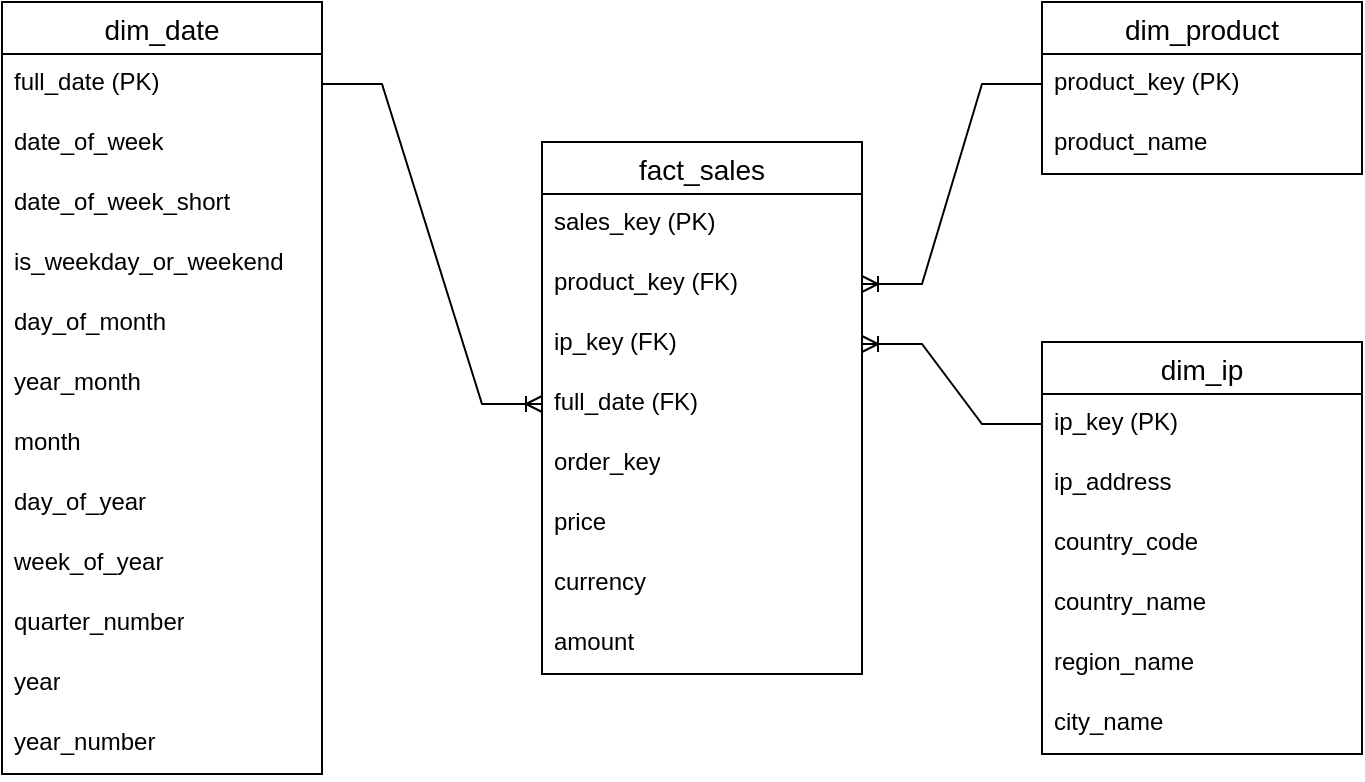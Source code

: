 <mxfile version="27.0.9">
  <diagram name="Page-1" id="9f46799a-70d6-7492-0946-bef42562c5a5">
    <mxGraphModel dx="1240" dy="676" grid="1" gridSize="10" guides="1" tooltips="1" connect="1" arrows="1" fold="1" page="1" pageScale="1" pageWidth="1100" pageHeight="850" background="none" math="0" shadow="0">
      <root>
        <mxCell id="0" />
        <mxCell id="1" parent="0" />
        <mxCell id="4QgE-ndTEeRmxiNC4HB9-34" value="fact_sales" style="swimlane;fontStyle=0;childLayout=stackLayout;horizontal=1;startSize=26;horizontalStack=0;resizeParent=1;resizeParentMax=0;resizeLast=0;collapsible=1;marginBottom=0;align=center;fontSize=14;" parent="1" vertex="1">
          <mxGeometry x="490" y="220" width="160" height="266" as="geometry" />
        </mxCell>
        <mxCell id="YBQZn7g-WcM5CP47WunG-2" value="sales_key (PK)" style="text;strokeColor=none;fillColor=none;spacingLeft=4;spacingRight=4;overflow=hidden;rotatable=0;points=[[0,0.5],[1,0.5]];portConstraint=eastwest;fontSize=12;whiteSpace=wrap;html=1;" vertex="1" parent="4QgE-ndTEeRmxiNC4HB9-34">
          <mxGeometry y="26" width="160" height="30" as="geometry" />
        </mxCell>
        <mxCell id="4QgE-ndTEeRmxiNC4HB9-35" value="product_key (FK)" style="text;strokeColor=none;fillColor=none;spacingLeft=4;spacingRight=4;overflow=hidden;rotatable=0;points=[[0,0.5],[1,0.5]];portConstraint=eastwest;fontSize=12;whiteSpace=wrap;html=1;" parent="4QgE-ndTEeRmxiNC4HB9-34" vertex="1">
          <mxGeometry y="56" width="160" height="30" as="geometry" />
        </mxCell>
        <mxCell id="4QgE-ndTEeRmxiNC4HB9-36" value="ip_key (FK)" style="text;strokeColor=none;fillColor=none;spacingLeft=4;spacingRight=4;overflow=hidden;rotatable=0;points=[[0,0.5],[1,0.5]];portConstraint=eastwest;fontSize=12;whiteSpace=wrap;html=1;" parent="4QgE-ndTEeRmxiNC4HB9-34" vertex="1">
          <mxGeometry y="86" width="160" height="30" as="geometry" />
        </mxCell>
        <mxCell id="4QgE-ndTEeRmxiNC4HB9-37" value="full_date (FK)" style="text;strokeColor=none;fillColor=none;spacingLeft=4;spacingRight=4;overflow=hidden;rotatable=0;points=[[0,0.5],[1,0.5]];portConstraint=eastwest;fontSize=12;whiteSpace=wrap;html=1;" parent="4QgE-ndTEeRmxiNC4HB9-34" vertex="1">
          <mxGeometry y="116" width="160" height="30" as="geometry" />
        </mxCell>
        <mxCell id="4QgE-ndTEeRmxiNC4HB9-40" value="order_key" style="text;strokeColor=none;fillColor=none;spacingLeft=4;spacingRight=4;overflow=hidden;rotatable=0;points=[[0,0.5],[1,0.5]];portConstraint=eastwest;fontSize=12;whiteSpace=wrap;html=1;" parent="4QgE-ndTEeRmxiNC4HB9-34" vertex="1">
          <mxGeometry y="146" width="160" height="30" as="geometry" />
        </mxCell>
        <mxCell id="4QgE-ndTEeRmxiNC4HB9-38" value="price" style="text;strokeColor=none;fillColor=none;spacingLeft=4;spacingRight=4;overflow=hidden;rotatable=0;points=[[0,0.5],[1,0.5]];portConstraint=eastwest;fontSize=12;whiteSpace=wrap;html=1;" parent="4QgE-ndTEeRmxiNC4HB9-34" vertex="1">
          <mxGeometry y="176" width="160" height="30" as="geometry" />
        </mxCell>
        <mxCell id="4QgE-ndTEeRmxiNC4HB9-39" value="currency" style="text;strokeColor=none;fillColor=none;spacingLeft=4;spacingRight=4;overflow=hidden;rotatable=0;points=[[0,0.5],[1,0.5]];portConstraint=eastwest;fontSize=12;whiteSpace=wrap;html=1;" parent="4QgE-ndTEeRmxiNC4HB9-34" vertex="1">
          <mxGeometry y="206" width="160" height="30" as="geometry" />
        </mxCell>
        <mxCell id="YBQZn7g-WcM5CP47WunG-4" value="amount" style="text;strokeColor=none;fillColor=none;spacingLeft=4;spacingRight=4;overflow=hidden;rotatable=0;points=[[0,0.5],[1,0.5]];portConstraint=eastwest;fontSize=12;whiteSpace=wrap;html=1;" vertex="1" parent="4QgE-ndTEeRmxiNC4HB9-34">
          <mxGeometry y="236" width="160" height="30" as="geometry" />
        </mxCell>
        <mxCell id="4QgE-ndTEeRmxiNC4HB9-41" value="dim_ip" style="swimlane;fontStyle=0;childLayout=stackLayout;horizontal=1;startSize=26;horizontalStack=0;resizeParent=1;resizeParentMax=0;resizeLast=0;collapsible=1;marginBottom=0;align=center;fontSize=14;" parent="1" vertex="1">
          <mxGeometry x="740" y="320" width="160" height="206" as="geometry" />
        </mxCell>
        <mxCell id="4QgE-ndTEeRmxiNC4HB9-42" value="ip_key (PK)" style="text;strokeColor=none;fillColor=none;spacingLeft=4;spacingRight=4;overflow=hidden;rotatable=0;points=[[0,0.5],[1,0.5]];portConstraint=eastwest;fontSize=12;whiteSpace=wrap;html=1;" parent="4QgE-ndTEeRmxiNC4HB9-41" vertex="1">
          <mxGeometry y="26" width="160" height="30" as="geometry" />
        </mxCell>
        <mxCell id="YBQZn7g-WcM5CP47WunG-5" value="ip_address" style="text;strokeColor=none;fillColor=none;spacingLeft=4;spacingRight=4;overflow=hidden;rotatable=0;points=[[0,0.5],[1,0.5]];portConstraint=eastwest;fontSize=12;whiteSpace=wrap;html=1;" vertex="1" parent="4QgE-ndTEeRmxiNC4HB9-41">
          <mxGeometry y="56" width="160" height="30" as="geometry" />
        </mxCell>
        <mxCell id="4QgE-ndTEeRmxiNC4HB9-43" value="country_code" style="text;strokeColor=none;fillColor=none;spacingLeft=4;spacingRight=4;overflow=hidden;rotatable=0;points=[[0,0.5],[1,0.5]];portConstraint=eastwest;fontSize=12;whiteSpace=wrap;html=1;" parent="4QgE-ndTEeRmxiNC4HB9-41" vertex="1">
          <mxGeometry y="86" width="160" height="30" as="geometry" />
        </mxCell>
        <mxCell id="4QgE-ndTEeRmxiNC4HB9-44" value="country_name" style="text;strokeColor=none;fillColor=none;spacingLeft=4;spacingRight=4;overflow=hidden;rotatable=0;points=[[0,0.5],[1,0.5]];portConstraint=eastwest;fontSize=12;whiteSpace=wrap;html=1;" parent="4QgE-ndTEeRmxiNC4HB9-41" vertex="1">
          <mxGeometry y="116" width="160" height="30" as="geometry" />
        </mxCell>
        <mxCell id="4QgE-ndTEeRmxiNC4HB9-45" value="region_name" style="text;strokeColor=none;fillColor=none;spacingLeft=4;spacingRight=4;overflow=hidden;rotatable=0;points=[[0,0.5],[1,0.5]];portConstraint=eastwest;fontSize=12;whiteSpace=wrap;html=1;" parent="4QgE-ndTEeRmxiNC4HB9-41" vertex="1">
          <mxGeometry y="146" width="160" height="30" as="geometry" />
        </mxCell>
        <mxCell id="4QgE-ndTEeRmxiNC4HB9-46" value="city_name" style="text;strokeColor=none;fillColor=none;spacingLeft=4;spacingRight=4;overflow=hidden;rotatable=0;points=[[0,0.5],[1,0.5]];portConstraint=eastwest;fontSize=12;whiteSpace=wrap;html=1;" parent="4QgE-ndTEeRmxiNC4HB9-41" vertex="1">
          <mxGeometry y="176" width="160" height="30" as="geometry" />
        </mxCell>
        <mxCell id="4QgE-ndTEeRmxiNC4HB9-48" value="dim_date" style="swimlane;fontStyle=0;childLayout=stackLayout;horizontal=1;startSize=26;horizontalStack=0;resizeParent=1;resizeParentMax=0;resizeLast=0;collapsible=1;marginBottom=0;align=center;fontSize=14;" parent="1" vertex="1">
          <mxGeometry x="220" y="150" width="160" height="386" as="geometry" />
        </mxCell>
        <mxCell id="4QgE-ndTEeRmxiNC4HB9-49" value="full_date (PK)" style="text;strokeColor=none;fillColor=none;spacingLeft=4;spacingRight=4;overflow=hidden;rotatable=0;points=[[0,0.5],[1,0.5]];portConstraint=eastwest;fontSize=12;whiteSpace=wrap;html=1;" parent="4QgE-ndTEeRmxiNC4HB9-48" vertex="1">
          <mxGeometry y="26" width="160" height="30" as="geometry" />
        </mxCell>
        <mxCell id="YBQZn7g-WcM5CP47WunG-6" value="date_of_week" style="text;strokeColor=none;fillColor=none;spacingLeft=4;spacingRight=4;overflow=hidden;rotatable=0;points=[[0,0.5],[1,0.5]];portConstraint=eastwest;fontSize=12;whiteSpace=wrap;html=1;" vertex="1" parent="4QgE-ndTEeRmxiNC4HB9-48">
          <mxGeometry y="56" width="160" height="30" as="geometry" />
        </mxCell>
        <mxCell id="YBQZn7g-WcM5CP47WunG-8" value="date_of_week_short" style="text;strokeColor=none;fillColor=none;spacingLeft=4;spacingRight=4;overflow=hidden;rotatable=0;points=[[0,0.5],[1,0.5]];portConstraint=eastwest;fontSize=12;whiteSpace=wrap;html=1;" vertex="1" parent="4QgE-ndTEeRmxiNC4HB9-48">
          <mxGeometry y="86" width="160" height="30" as="geometry" />
        </mxCell>
        <mxCell id="YBQZn7g-WcM5CP47WunG-9" value="is_weekday_or_weekend" style="text;strokeColor=none;fillColor=none;spacingLeft=4;spacingRight=4;overflow=hidden;rotatable=0;points=[[0,0.5],[1,0.5]];portConstraint=eastwest;fontSize=12;whiteSpace=wrap;html=1;" vertex="1" parent="4QgE-ndTEeRmxiNC4HB9-48">
          <mxGeometry y="116" width="160" height="30" as="geometry" />
        </mxCell>
        <mxCell id="YBQZn7g-WcM5CP47WunG-7" value="day_of_month" style="text;strokeColor=none;fillColor=none;spacingLeft=4;spacingRight=4;overflow=hidden;rotatable=0;points=[[0,0.5],[1,0.5]];portConstraint=eastwest;fontSize=12;whiteSpace=wrap;html=1;" vertex="1" parent="4QgE-ndTEeRmxiNC4HB9-48">
          <mxGeometry y="146" width="160" height="30" as="geometry" />
        </mxCell>
        <mxCell id="YBQZn7g-WcM5CP47WunG-16" value="year_month" style="text;strokeColor=none;fillColor=none;spacingLeft=4;spacingRight=4;overflow=hidden;rotatable=0;points=[[0,0.5],[1,0.5]];portConstraint=eastwest;fontSize=12;whiteSpace=wrap;html=1;" vertex="1" parent="4QgE-ndTEeRmxiNC4HB9-48">
          <mxGeometry y="176" width="160" height="30" as="geometry" />
        </mxCell>
        <mxCell id="YBQZn7g-WcM5CP47WunG-13" value="month" style="text;strokeColor=none;fillColor=none;spacingLeft=4;spacingRight=4;overflow=hidden;rotatable=0;points=[[0,0.5],[1,0.5]];portConstraint=eastwest;fontSize=12;whiteSpace=wrap;html=1;" vertex="1" parent="4QgE-ndTEeRmxiNC4HB9-48">
          <mxGeometry y="206" width="160" height="30" as="geometry" />
        </mxCell>
        <mxCell id="YBQZn7g-WcM5CP47WunG-12" value="day_of_year" style="text;strokeColor=none;fillColor=none;spacingLeft=4;spacingRight=4;overflow=hidden;rotatable=0;points=[[0,0.5],[1,0.5]];portConstraint=eastwest;fontSize=12;whiteSpace=wrap;html=1;" vertex="1" parent="4QgE-ndTEeRmxiNC4HB9-48">
          <mxGeometry y="236" width="160" height="30" as="geometry" />
        </mxCell>
        <mxCell id="YBQZn7g-WcM5CP47WunG-11" value="week_of_year" style="text;strokeColor=none;fillColor=none;spacingLeft=4;spacingRight=4;overflow=hidden;rotatable=0;points=[[0,0.5],[1,0.5]];portConstraint=eastwest;fontSize=12;whiteSpace=wrap;html=1;" vertex="1" parent="4QgE-ndTEeRmxiNC4HB9-48">
          <mxGeometry y="266" width="160" height="30" as="geometry" />
        </mxCell>
        <mxCell id="YBQZn7g-WcM5CP47WunG-15" value="quarter_number" style="text;strokeColor=none;fillColor=none;spacingLeft=4;spacingRight=4;overflow=hidden;rotatable=0;points=[[0,0.5],[1,0.5]];portConstraint=eastwest;fontSize=12;whiteSpace=wrap;html=1;" vertex="1" parent="4QgE-ndTEeRmxiNC4HB9-48">
          <mxGeometry y="296" width="160" height="30" as="geometry" />
        </mxCell>
        <mxCell id="YBQZn7g-WcM5CP47WunG-10" value="year" style="text;strokeColor=none;fillColor=none;spacingLeft=4;spacingRight=4;overflow=hidden;rotatable=0;points=[[0,0.5],[1,0.5]];portConstraint=eastwest;fontSize=12;whiteSpace=wrap;html=1;" vertex="1" parent="4QgE-ndTEeRmxiNC4HB9-48">
          <mxGeometry y="326" width="160" height="30" as="geometry" />
        </mxCell>
        <mxCell id="YBQZn7g-WcM5CP47WunG-14" value="year_number" style="text;strokeColor=none;fillColor=none;spacingLeft=4;spacingRight=4;overflow=hidden;rotatable=0;points=[[0,0.5],[1,0.5]];portConstraint=eastwest;fontSize=12;whiteSpace=wrap;html=1;" vertex="1" parent="4QgE-ndTEeRmxiNC4HB9-48">
          <mxGeometry y="356" width="160" height="30" as="geometry" />
        </mxCell>
        <mxCell id="4QgE-ndTEeRmxiNC4HB9-55" value="dim_product" style="swimlane;fontStyle=0;childLayout=stackLayout;horizontal=1;startSize=26;horizontalStack=0;resizeParent=1;resizeParentMax=0;resizeLast=0;collapsible=1;marginBottom=0;align=center;fontSize=14;" parent="1" vertex="1">
          <mxGeometry x="740" y="150" width="160" height="86" as="geometry" />
        </mxCell>
        <mxCell id="4QgE-ndTEeRmxiNC4HB9-56" value="product_key (PK)" style="text;strokeColor=none;fillColor=none;spacingLeft=4;spacingRight=4;overflow=hidden;rotatable=0;points=[[0,0.5],[1,0.5]];portConstraint=eastwest;fontSize=12;whiteSpace=wrap;html=1;" parent="4QgE-ndTEeRmxiNC4HB9-55" vertex="1">
          <mxGeometry y="26" width="160" height="30" as="geometry" />
        </mxCell>
        <mxCell id="4QgE-ndTEeRmxiNC4HB9-58" value="product_name" style="text;strokeColor=none;fillColor=none;spacingLeft=4;spacingRight=4;overflow=hidden;rotatable=0;points=[[0,0.5],[1,0.5]];portConstraint=eastwest;fontSize=12;whiteSpace=wrap;html=1;" parent="4QgE-ndTEeRmxiNC4HB9-55" vertex="1">
          <mxGeometry y="56" width="160" height="30" as="geometry" />
        </mxCell>
        <mxCell id="4QgE-ndTEeRmxiNC4HB9-65" value="" style="edgeStyle=entityRelationEdgeStyle;fontSize=12;html=1;endArrow=ERoneToMany;rounded=0;exitX=1;exitY=0.5;exitDx=0;exitDy=0;entryX=0;entryY=0.5;entryDx=0;entryDy=0;" parent="1" source="4QgE-ndTEeRmxiNC4HB9-49" target="4QgE-ndTEeRmxiNC4HB9-37" edge="1">
          <mxGeometry width="100" height="100" relative="1" as="geometry">
            <mxPoint x="280" y="400" as="sourcePoint" />
            <mxPoint x="380" y="300" as="targetPoint" />
          </mxGeometry>
        </mxCell>
        <mxCell id="4QgE-ndTEeRmxiNC4HB9-66" value="" style="edgeStyle=entityRelationEdgeStyle;fontSize=12;html=1;endArrow=ERoneToMany;rounded=0;entryX=1;entryY=0.5;entryDx=0;entryDy=0;exitX=0;exitY=0.5;exitDx=0;exitDy=0;" parent="1" source="4QgE-ndTEeRmxiNC4HB9-42" target="4QgE-ndTEeRmxiNC4HB9-36" edge="1">
          <mxGeometry width="100" height="100" relative="1" as="geometry">
            <mxPoint x="770" y="280" as="sourcePoint" />
            <mxPoint x="560" y="430" as="targetPoint" />
          </mxGeometry>
        </mxCell>
        <mxCell id="4QgE-ndTEeRmxiNC4HB9-67" value="" style="edgeStyle=entityRelationEdgeStyle;fontSize=12;html=1;endArrow=ERoneToMany;rounded=0;entryX=1;entryY=0.5;entryDx=0;entryDy=0;exitX=0;exitY=0.5;exitDx=0;exitDy=0;" parent="1" source="4QgE-ndTEeRmxiNC4HB9-56" target="4QgE-ndTEeRmxiNC4HB9-35" edge="1">
          <mxGeometry width="100" height="100" relative="1" as="geometry">
            <mxPoint x="820" y="240" as="sourcePoint" />
            <mxPoint x="700" y="410" as="targetPoint" />
          </mxGeometry>
        </mxCell>
      </root>
    </mxGraphModel>
  </diagram>
</mxfile>
